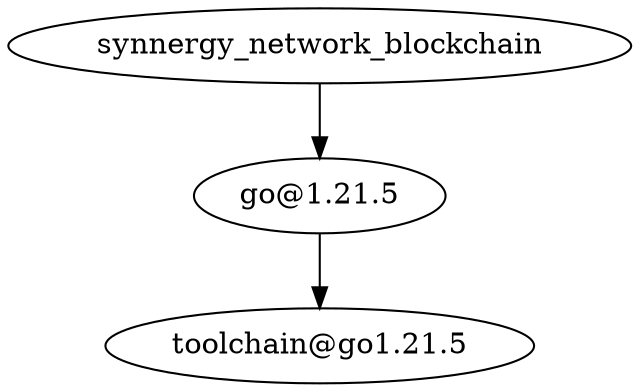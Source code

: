 digraph G {
    "synnergy_network_blockchain" -> "go@1.21.5";
    "go@1.21.5" -> "toolchain@go1.21.5";
}
